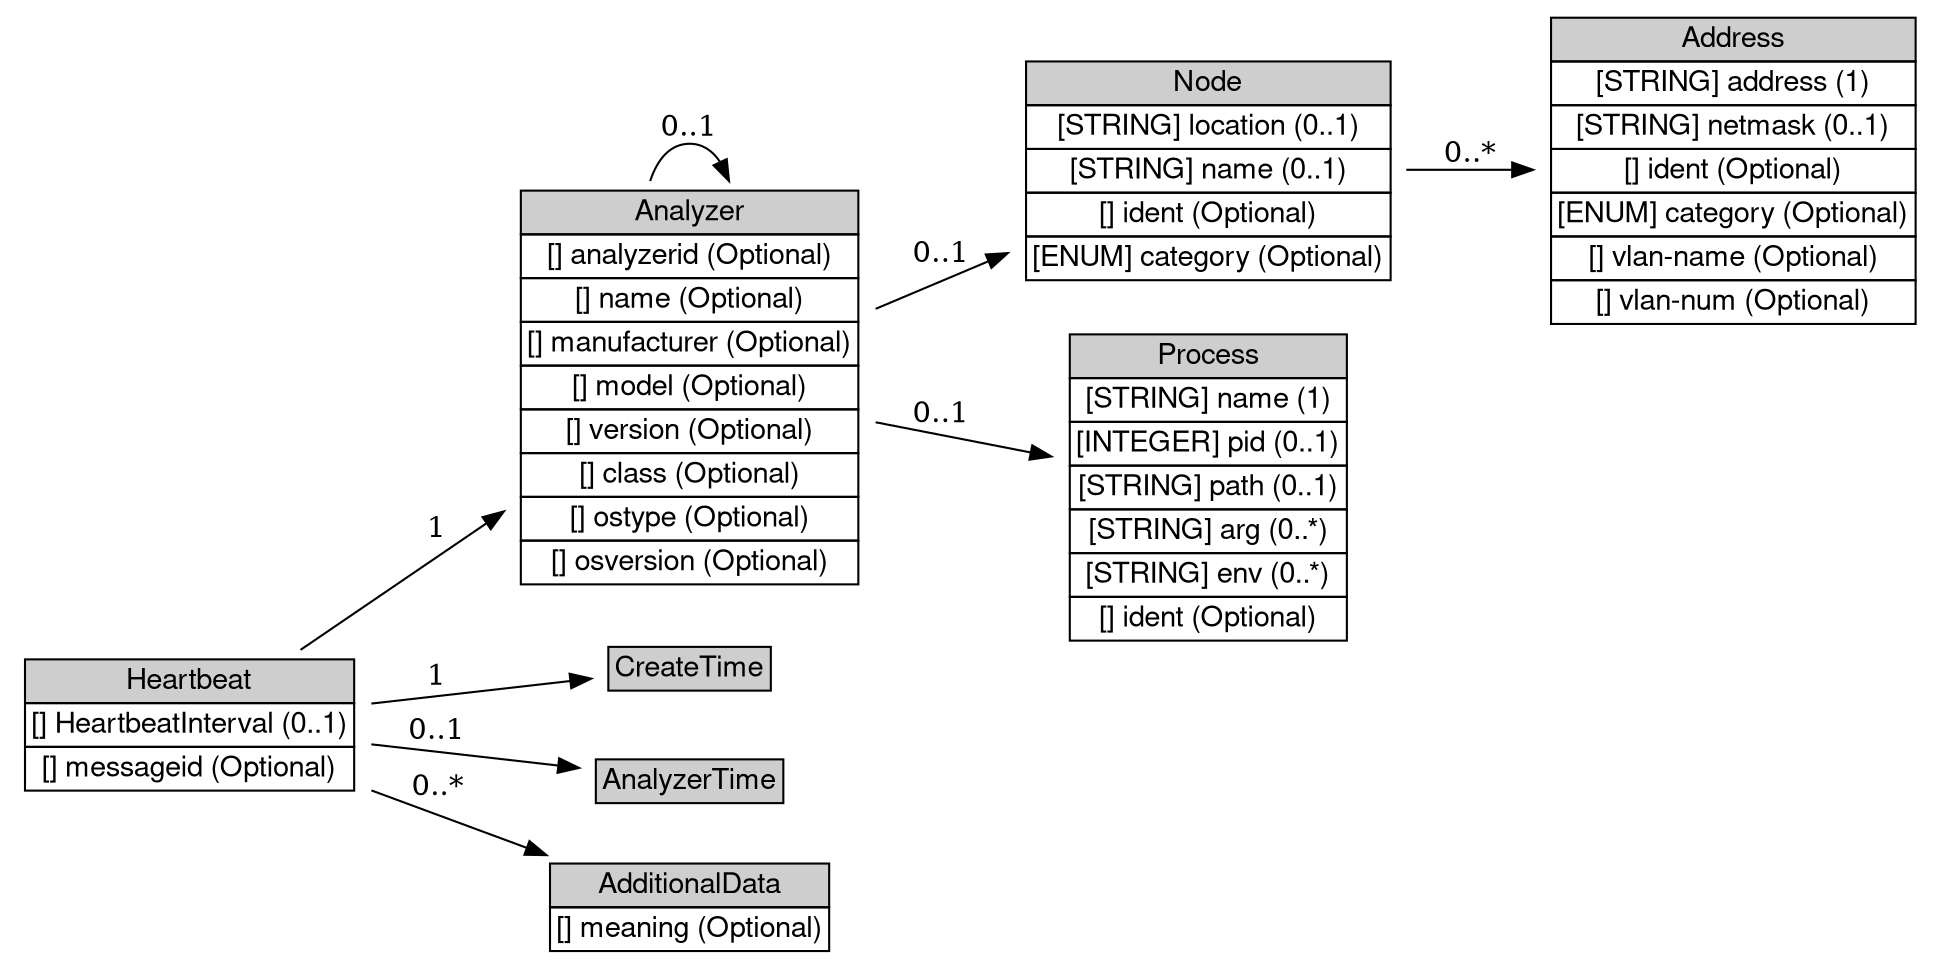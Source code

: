digraph Heartbeat {
	graph [bb="0,0,920,456.5",
		rankdir=LR
	];
	node [label="\N"];
	Heartbeat	[height=0.98611,
		label=<<table BORDER="0" CELLBORDER="1" CELLSPACING="0"> <tr> <td BGCOLOR="#CECECE" HREF="../IDMEFv1/Heartbeat.html" TITLE="Analyzers use Heartbeat messages to indicate their current status to managers. Heartbeats are intended to be sent in a regular period, say, every ten minutes or every hour. The receipt of a Heartbeat message from an analyzer indicates to the manager that the analyzer is up and running; lack of a Heartbeat message (or more likely, lack of some number of consecutive Heartbeat messages) indicates that the analyzer or its network connection has failed. "><FONT FACE="Nimbus Sans L">Heartbeat</FONT></td> </tr>" %<tr><td  HREF="../IDMEFv1/Heartbeat.html" TITLE="The interval in seconds at which heartbeats are generated."><FONT FACE="Nimbus Sans L">[] HeartbeatInterval (0..1)</FONT></td></tr>%<tr><td  HREF="../IDMEFv1/Heartbeat.html" TITLE="A unique identifier for the heartbeat; see Section 3.2.9."><FONT FACE="Nimbus Sans L">[] messageid (Optional)</FONT></td></tr>%</table>>,
		pos="86.5,113",
		shape=plaintext,
		width=2.4028];
	Analyzer	[height=2.7361,
		label=<<table BORDER="0" CELLBORDER="1" CELLSPACING="0"> <tr> <td BGCOLOR="#CECECE" HREF="../IDMEFv1/Analyzer.html" TITLE="The Analyzer class identifies the analyzer from which the Alert or Heartbeat message originates. Only one analyzer may be encoded for each alert or heartbeat, and that MUST be the analyzer at which the alert or heartbeat originated. Although the IDMEF data model does not prevent the use of hierarchical intrusion detection systems (where alerts get relayed up the tree), it does not provide any way to record the identity of the &quot;relay&quot; analyzers along the path from the originating analyzer to the manager that ultimately receives the alert. "><FONT FACE="Nimbus Sans L">Analyzer</FONT></td> </tr>" %<tr><td  HREF="../IDMEFv1/Analyzer.html" TITLE="(but see below).  A unique identifier for the analyzer; see Section 3.2.9."><FONT FACE="Nimbus Sans L">[] analyzerid (Optional)</FONT></td></tr>%<tr><td  HREF="../IDMEFv1/Analyzer.html" TITLE="An explicit name for the analyzer that may be easier to understand than the analyzerid."><FONT FACE="Nimbus Sans L">[] name (Optional)</FONT></td></tr>%<tr><td  HREF="../IDMEFv1/Analyzer.html" TITLE="The manufacturer of the analyzer software and/or hardware."><FONT FACE="Nimbus Sans L">[] manufacturer (Optional)</FONT></td></tr>%<tr><td  HREF="../IDMEFv1/Analyzer.html" TITLE="The model name/number of the analyzer software and/or hardware."><FONT FACE="Nimbus Sans L">[] model (Optional)</FONT></td></tr>%<tr><td  HREF="../IDMEFv1/Analyzer.html" TITLE="The version number of the analyzer software and/or hardware."><FONT FACE="Nimbus Sans L">[] version (Optional)</FONT></td></tr>%<tr><td  HREF="../IDMEFv1/Analyzer.html" TITLE="The class of analyzer software and/or hardware."><FONT FACE="Nimbus Sans L">[] class (Optional)</FONT></td></tr>%<tr><td  HREF="../IDMEFv1/Analyzer.html" TITLE="Operating system name.  On POSIX 1003.1 compliant systems, this is the value returned in utsname.sysname by the uname() system call, or the output of the &quot;uname -s&quot; command."><FONT FACE="Nimbus Sans L">[] ostype (Optional)</FONT></td></tr>%<tr><td  HREF="../IDMEFv1/Analyzer.html" TITLE="Operating system version.  On POSIX 1003.1 compliant systems, this is the value returned in utsname.release by the uname() system call, or the output of the &quot;uname -r&quot; command."><FONT FACE="Nimbus Sans L">[] osversion (Optional)</FONT></td></tr>%</table>>,
		pos="326,275",
		shape=plaintext,
		width=2.4722];
	Heartbeat -> Analyzer	[label=1,
		lp="205,206.5",
		pos="e,236.58,214.69 139.62,148.55 165.58,166.26 197.82,188.25 228.1,208.91"];
	CreateTime	[height=0.5,
		label=<<table BORDER="0" CELLBORDER="1" CELLSPACING="0"> <tr> <td BGCOLOR="#CECECE" HREF="../IDMEFv1/CreateTime.html" TITLE="The CreateTime class is used to indicate the date and time the alert or heartbeat was created by the analyzer. "><FONT FACE="Nimbus Sans L">CreateTime</FONT></td> </tr>" %</table>>,
		pos="326,140",
		shape=plaintext,
		width=1.3056];
	Heartbeat -> CreateTime	[label=1,
		lp="205,135.5",
		pos="e,278.71,134.74 173.24,122.75 204.96,126.35 240.08,130.35 268.55,133.58"];
	AnalyzerTime	[height=0.5,
		label=<<table BORDER="0" CELLBORDER="1" CELLSPACING="0"> <tr> <td BGCOLOR="#CECECE" HREF="../IDMEFv1/AnalyzerTime.html" TITLE="The AnalyzerTime class is used to indicate the current date and time on the analyzer. Its values should be filled in as late as possible in the message transmission process, ideally immediately before placing the message &quot;on the wire&quot;. "><FONT FACE="Nimbus Sans L">AnalyzerTime</FONT></td> </tr>" %</table>>,
		pos="326,86",
		shape=plaintext,
		width=1.4722];
	Heartbeat -> AnalyzerTime	[label="0..1",
		lp="205,109.5",
		pos="e,272.9,91.923 173.24,103.25 202.82,99.89 235.35,96.191 262.69,93.083"];
	AdditionalData	[height=0.69444,
		label=<<table BORDER="0" CELLBORDER="1" CELLSPACING="0"> <tr> <td BGCOLOR="#CECECE" HREF="../IDMEFv1/AdditionalData.html" TITLE="The AdditionalData class is used to provide information that cannot be represented by the data model. AdditionalData can be used to provide atomic data (integers, strings, etc.) in cases where only small amounts of additional information need to be sent; it can also be used to extend the data model and the DTD to support the transmission of complex data (such as packet headers). Detailed instructions for extending the data model and the DTD are provided in Section 5. "><FONT FACE="Nimbus Sans L">AdditionalData</FONT></td> </tr>" %<tr><td  HREF="../IDMEFv1/AdditionalData.html" TITLE="A string describing the meaning of the element content. These values will be vendor/implementation dependent; the method for ensuring that managers understand the strings sent by analyzers is outside the scope of this specification.  A list of acceptable meaning keywords is not within the scope of the document, although later versions may undertake to establish such a list."><FONT FACE="Nimbus Sans L">[] meaning (Optional)</FONT></td></tr>%</table>>,
		pos="326,25",
		shape=plaintext,
		width=2.0833];
	Heartbeat -> AdditionalData	[label="0..*",
		lp="205,82.5",
		pos="e,257.26,50.099 173.24,81.23 197.53,72.23 223.82,62.488 247.59,53.682"];
	Analyzer -> Analyzer	[label="0..1",
		lp="326,399",
		pos="e,344.93,373.59 307.07,373.59 310.67,384.47 316.98,391.5 326,391.5 332.06,391.5 336.9,388.33 340.51,382.95"];
	"Node"	[height=1.5694,
		label=<<table BORDER="0" CELLBORDER="1" CELLSPACING="0"> <tr> <td BGCOLOR="#CECECE" HREF="../IDMEFv1/Node.html" TITLE="The Node class is used to identify hosts and other network devices (routers, switches, etc.). "><FONT FACE="Nimbus Sans L">Node</FONT></td> </tr>" %<tr><td  HREF="../IDMEFv1/Node.html" TITLE="The location of the equipment."><FONT FACE="Nimbus Sans L">[STRING] location (0..1)</FONT></td></tr>%<tr><td  HREF="../IDMEFv1/Node.html" TITLE="The name of the equipment.  This information MUST be provided if no Address information is given."><FONT FACE="Nimbus Sans L">[STRING] name (0..1)</FONT></td></tr>%<tr><td  HREF="../IDMEFv1/Node.html" TITLE="A unique identifier for the node; see Section 3.2.9."><FONT FACE="Nimbus Sans L">[] ident (Optional)</FONT></td></tr>%<tr><td  HREF="../IDMEFv1/Node.html" TITLE="The &quot;domain&quot; from which the name information was obtained, if relevant.  The permitted values for this attribute are shown in the table below.  The default value is &quot;unknown&quot;. (See also Section 10 for extensions to the table.)"><FONT FACE="Nimbus Sans L">[ENUM] category (Optional)</FONT></td></tr>%</table>>,
		pos="574,379",
		shape=plaintext,
		width=2.6389];
	Analyzer -> "Node"	[label="0..1",
		lp="447,338.5",
		pos="e,478.84,339.19 415.12,312.25 432.73,319.7 451.38,327.58 469.45,335.22"];
	Process	[height=2.1528,
		label=<<table BORDER="0" CELLBORDER="1" CELLSPACING="0"> <tr> <td BGCOLOR="#CECECE" HREF="../IDMEFv1/Process.html" TITLE="The Process class is used to describe processes being executed on sources, targets, and analyzers. "><FONT FACE="Nimbus Sans L">Process</FONT></td> </tr>" %<tr><td  HREF="../IDMEFv1/Process.html" TITLE="The name of the program being executed. This is a short name; path and argument information are provided elsewhere."><FONT FACE="Nimbus Sans L">[STRING] name (1)</FONT></td></tr>%<tr><td  HREF="../IDMEFv1/Process.html" TITLE="The process identifier of the process."><FONT FACE="Nimbus Sans L">[INTEGER] pid (0..1)</FONT></td></tr>%<tr><td  HREF="../IDMEFv1/Process.html" TITLE="The full path of the program being executed."><FONT FACE="Nimbus Sans L">[STRING] path (0..1)</FONT></td></tr>%<tr><td  HREF="../IDMEFv1/Process.html" TITLE="A command-line argument to the program. Multiple arguments may be specified (they are assumed to have occurred in the same order they are provided) with multiple uses of arg."><FONT FACE="Nimbus Sans L">[STRING] arg (0..*)</FONT></td></tr>%<tr><td  HREF="../IDMEFv1/Process.html" TITLE="An environment string associated with the process; generally of the format &quot;VARIABLE=value&quot;.  Multiple environment strings may be specified with multiple uses of env."><FONT FACE="Nimbus Sans L">[STRING] env (0..*)</FONT></td></tr>%<tr><td  HREF="../IDMEFv1/Process.html" TITLE="A unique identifier for the process; see Section 3.2.9."><FONT FACE="Nimbus Sans L">[] ident (Optional)</FONT></td></tr>%</table>>,
		pos="574,227",
		shape=plaintext,
		width=2.0556];
	Analyzer -> Process	[label="0..1",
		lp="447,261.5",
		pos="e,499.68,241.31 415.12,257.81 439.36,253.08 465.58,247.96 489.56,243.28"];
	Address	[height=2.1528,
		label=<<table BORDER="0" CELLBORDER="1" CELLSPACING="0"> <tr> <td BGCOLOR="#CECECE" HREF="../IDMEFv1/Address.html" TITLE="The Address class is used to represent network, hardware, and application addresses. "><FONT FACE="Nimbus Sans L">Address</FONT></td> </tr>" %<tr><td  HREF="../IDMEFv1/Address.html" TITLE="The address information.  The format of this data is governed by the category attribute."><FONT FACE="Nimbus Sans L">[STRING] address (1)</FONT></td></tr>%<tr><td  HREF="../IDMEFv1/Address.html" TITLE="The network mask for the address, if appropriate."><FONT FACE="Nimbus Sans L">[STRING] netmask (0..1)</FONT></td></tr>%<tr><td  HREF="../IDMEFv1/Address.html" TITLE="A unique identifier for the address; see Section 3.2.9."><FONT FACE="Nimbus Sans L">[] ident (Optional)</FONT></td></tr>%<tr><td  HREF="../IDMEFv1/Address.html" TITLE="The type of address represented.  The permitted values for this attribute are shown below.  The default value is &quot;unknown&quot;.  (See also Section 10.)"><FONT FACE="Nimbus Sans L">[ENUM] category (Optional)</FONT></td></tr>%<tr><td  HREF="../IDMEFv1/Address.html" TITLE="The name of the Virtual LAN to which the address belongs."><FONT FACE="Nimbus Sans L">[] vlan-name (Optional)</FONT></td></tr>%<tr><td  HREF="../IDMEFv1/Address.html" TITLE="The number of the Virtual LAN to which the address belongs."><FONT FACE="Nimbus Sans L">[] vlan-num (Optional)</FONT></td></tr>%</table>>,
		pos="825,379",
		shape=plaintext,
		width=2.6389];
	"Node" -> Address	[label="0..*",
		lp="699.5,386.5",
		pos="e,729.73,379 669.14,379 685.56,379 702.73,379 719.42,379"];
}
